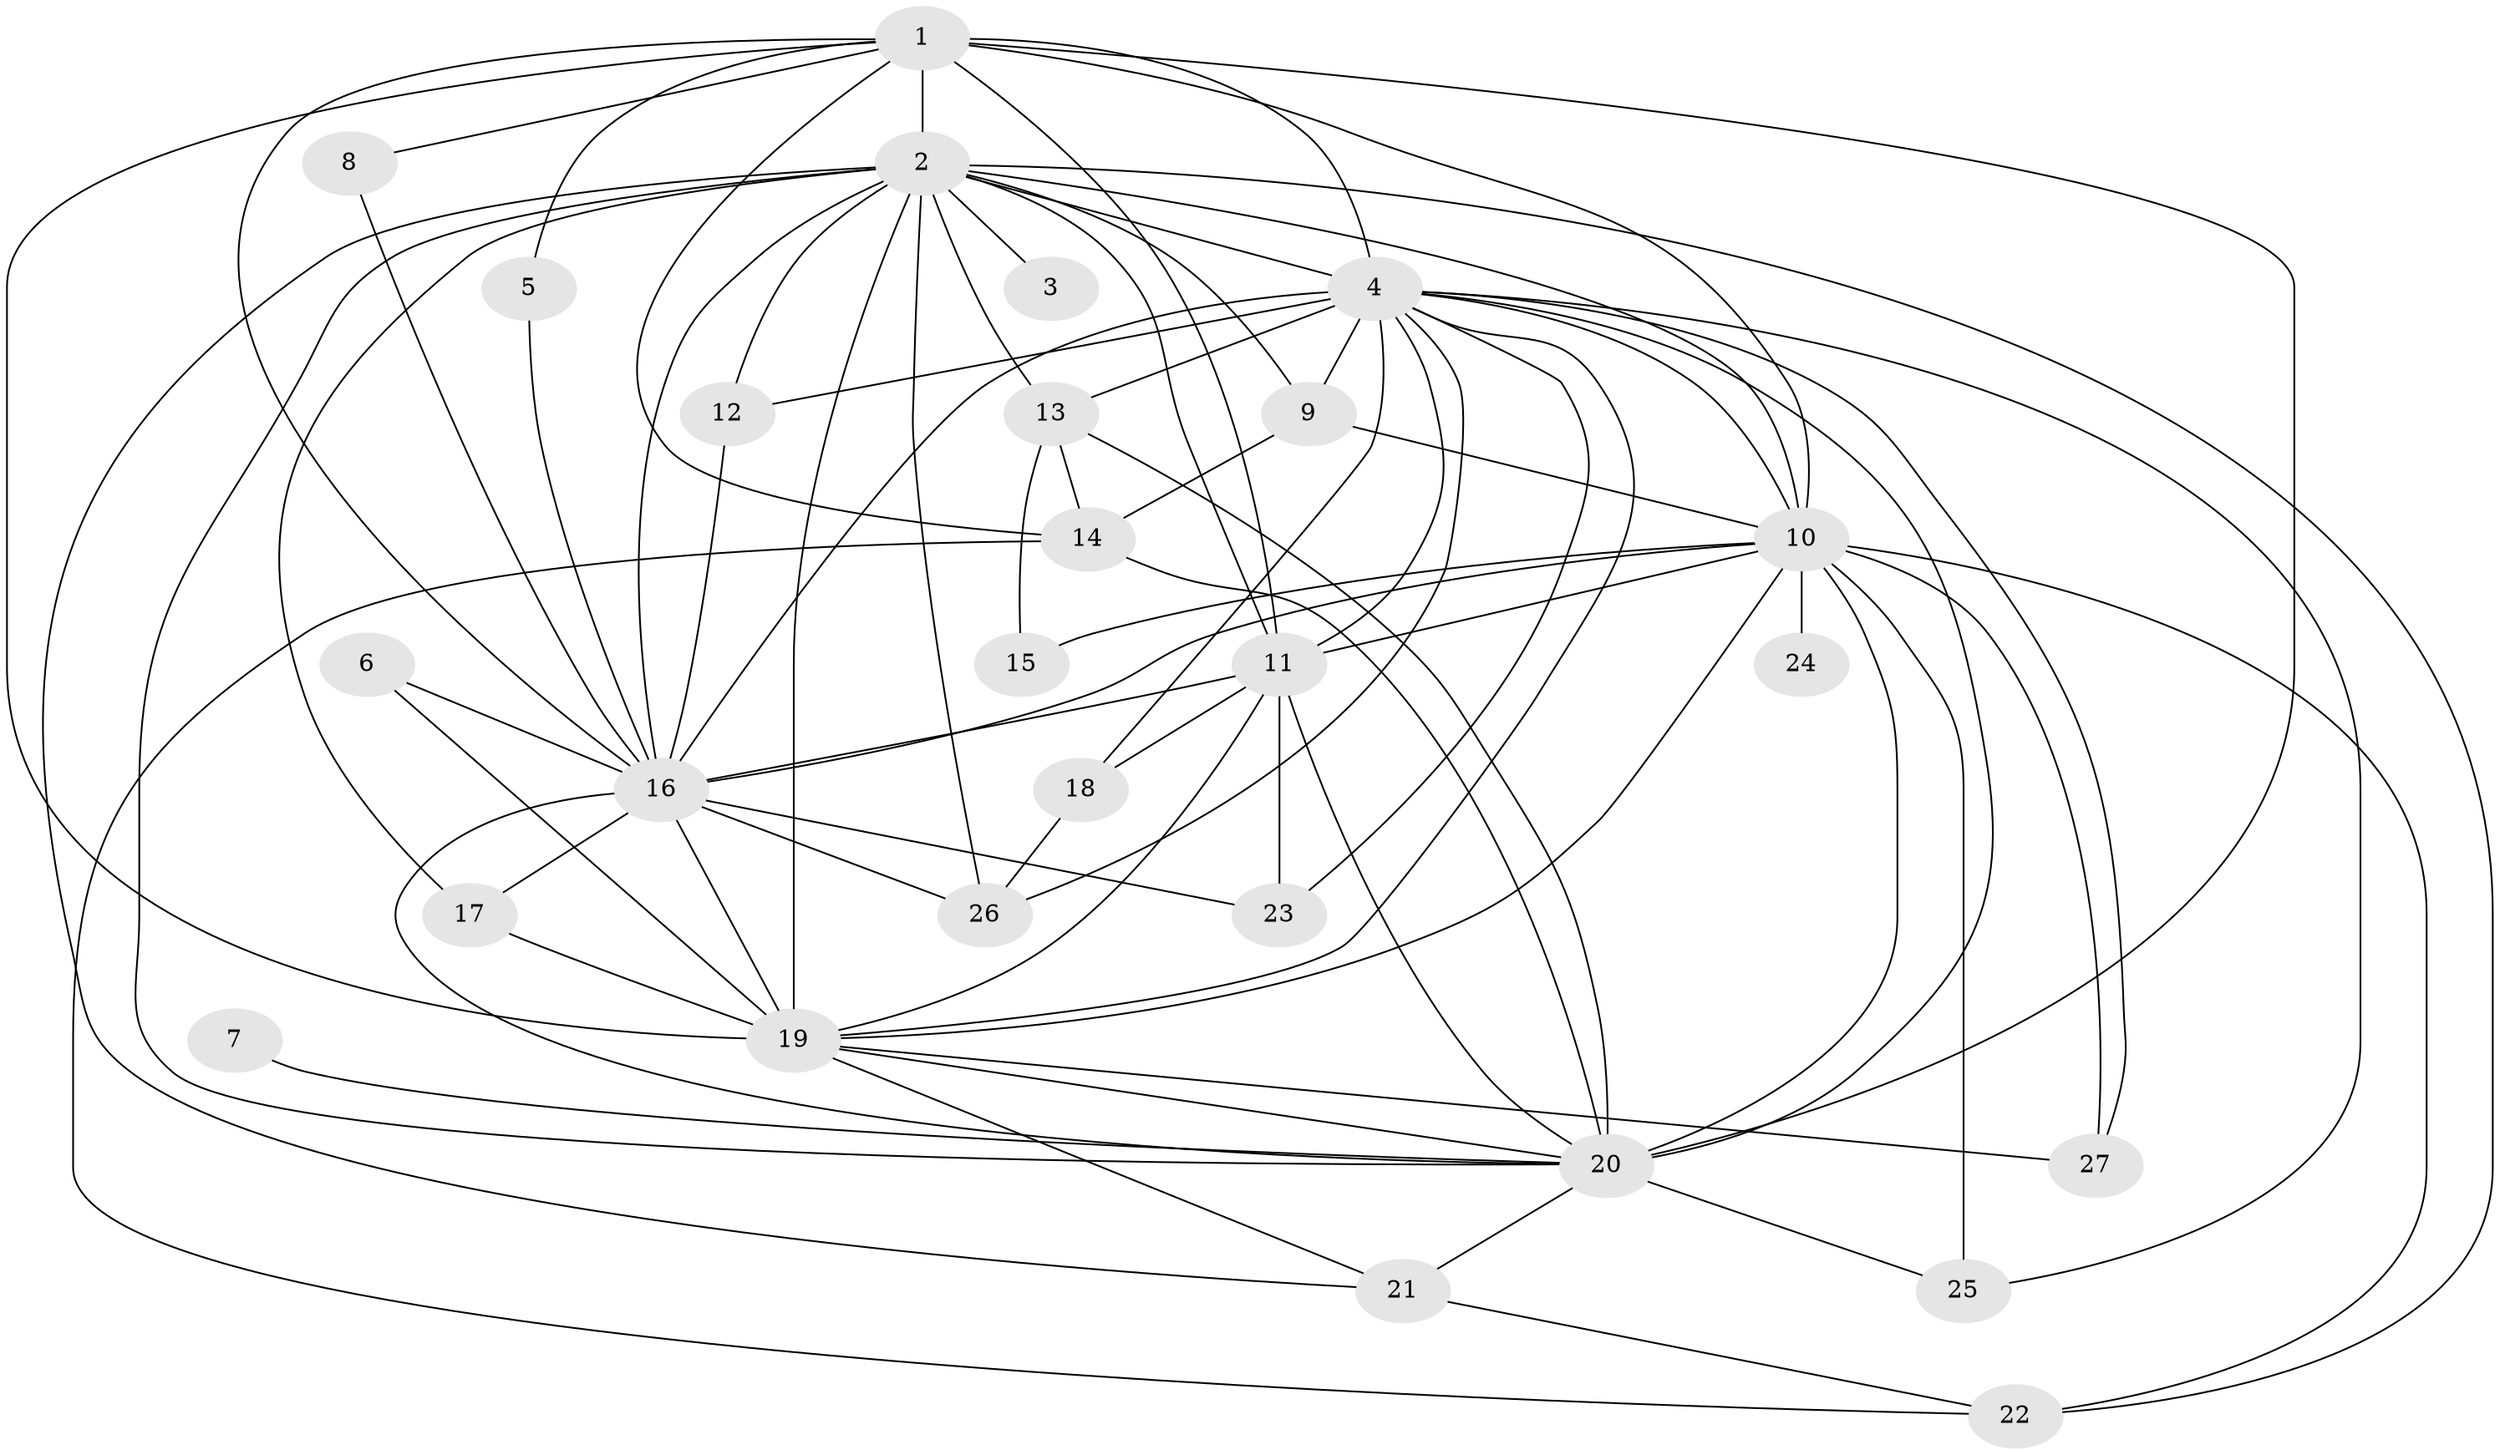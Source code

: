 // original degree distribution, {15: 0.037037037037037035, 10: 0.018518518518518517, 13: 0.018518518518518517, 12: 0.018518518518518517, 18: 0.037037037037037035, 17: 0.018518518518518517, 16: 0.018518518518518517, 21: 0.018518518518518517, 2: 0.5740740740740741, 5: 0.037037037037037035, 4: 0.1111111111111111, 3: 0.09259259259259259}
// Generated by graph-tools (version 1.1) at 2025/01/03/09/25 03:01:28]
// undirected, 27 vertices, 77 edges
graph export_dot {
graph [start="1"]
  node [color=gray90,style=filled];
  1;
  2;
  3;
  4;
  5;
  6;
  7;
  8;
  9;
  10;
  11;
  12;
  13;
  14;
  15;
  16;
  17;
  18;
  19;
  20;
  21;
  22;
  23;
  24;
  25;
  26;
  27;
  1 -- 2 [weight=4.0];
  1 -- 4 [weight=3.0];
  1 -- 5 [weight=1.0];
  1 -- 8 [weight=1.0];
  1 -- 10 [weight=2.0];
  1 -- 11 [weight=2.0];
  1 -- 14 [weight=1.0];
  1 -- 16 [weight=3.0];
  1 -- 19 [weight=4.0];
  1 -- 20 [weight=3.0];
  2 -- 3 [weight=1.0];
  2 -- 4 [weight=2.0];
  2 -- 9 [weight=1.0];
  2 -- 10 [weight=2.0];
  2 -- 11 [weight=2.0];
  2 -- 12 [weight=1.0];
  2 -- 13 [weight=1.0];
  2 -- 16 [weight=2.0];
  2 -- 17 [weight=1.0];
  2 -- 19 [weight=2.0];
  2 -- 20 [weight=2.0];
  2 -- 21 [weight=1.0];
  2 -- 22 [weight=1.0];
  2 -- 26 [weight=1.0];
  4 -- 9 [weight=1.0];
  4 -- 10 [weight=1.0];
  4 -- 11 [weight=2.0];
  4 -- 12 [weight=2.0];
  4 -- 13 [weight=1.0];
  4 -- 16 [weight=2.0];
  4 -- 18 [weight=1.0];
  4 -- 19 [weight=1.0];
  4 -- 20 [weight=1.0];
  4 -- 23 [weight=1.0];
  4 -- 25 [weight=1.0];
  4 -- 26 [weight=1.0];
  4 -- 27 [weight=1.0];
  5 -- 16 [weight=1.0];
  6 -- 16 [weight=1.0];
  6 -- 19 [weight=1.0];
  7 -- 20 [weight=1.0];
  8 -- 16 [weight=1.0];
  9 -- 10 [weight=2.0];
  9 -- 14 [weight=1.0];
  10 -- 11 [weight=1.0];
  10 -- 15 [weight=1.0];
  10 -- 16 [weight=1.0];
  10 -- 19 [weight=1.0];
  10 -- 20 [weight=2.0];
  10 -- 22 [weight=1.0];
  10 -- 24 [weight=1.0];
  10 -- 25 [weight=1.0];
  10 -- 27 [weight=1.0];
  11 -- 16 [weight=1.0];
  11 -- 18 [weight=2.0];
  11 -- 19 [weight=1.0];
  11 -- 20 [weight=1.0];
  11 -- 23 [weight=1.0];
  12 -- 16 [weight=1.0];
  13 -- 14 [weight=1.0];
  13 -- 15 [weight=1.0];
  13 -- 20 [weight=1.0];
  14 -- 20 [weight=1.0];
  14 -- 22 [weight=1.0];
  16 -- 17 [weight=1.0];
  16 -- 19 [weight=1.0];
  16 -- 20 [weight=1.0];
  16 -- 23 [weight=1.0];
  16 -- 26 [weight=1.0];
  17 -- 19 [weight=1.0];
  18 -- 26 [weight=1.0];
  19 -- 20 [weight=1.0];
  19 -- 21 [weight=1.0];
  19 -- 27 [weight=1.0];
  20 -- 21 [weight=1.0];
  20 -- 25 [weight=1.0];
  21 -- 22 [weight=1.0];
}
